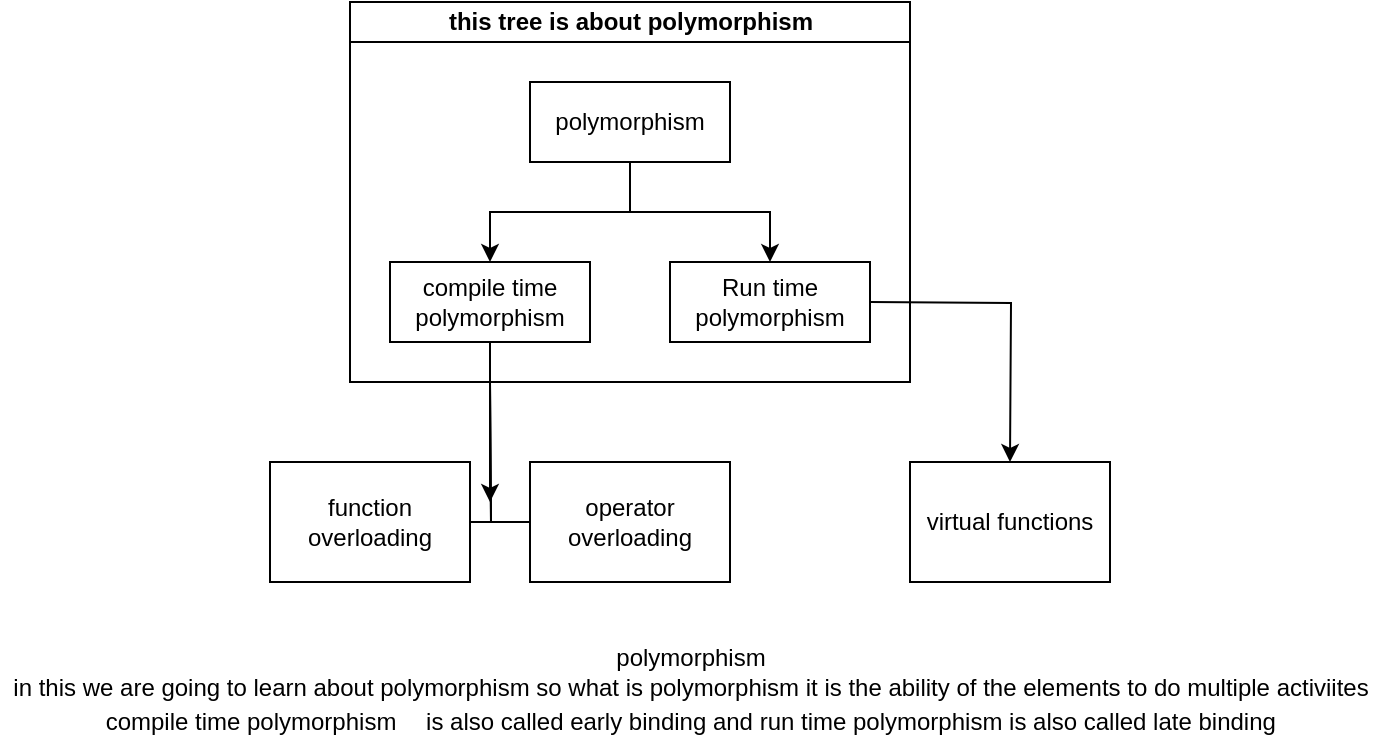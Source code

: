 <mxfile>
    <diagram id="nG9H6BGDz3_Q-kmCs5pL" name="Page-1">
        <mxGraphModel dx="820" dy="374" grid="1" gridSize="10" guides="1" tooltips="1" connect="1" arrows="1" fold="1" page="1" pageScale="1" pageWidth="850" pageHeight="1100" math="0" shadow="0">
            <root>
                <mxCell id="0"/>
                <mxCell id="1" parent="0"/>
                <mxCell id="31" value="this tree is about polymorphism" style="swimlane;html=1;startSize=20;horizontal=1;childLayout=treeLayout;horizontalTree=0;resizable=0;containerType=tree;" vertex="1" parent="1">
                    <mxGeometry x="190" y="30" width="280" height="190" as="geometry"/>
                </mxCell>
                <mxCell id="32" value="polymorphism" style="whiteSpace=wrap;html=1;" vertex="1" parent="31">
                    <mxGeometry x="90" y="40" width="100" height="40" as="geometry"/>
                </mxCell>
                <mxCell id="33" value="compile time polymorphism" style="whiteSpace=wrap;html=1;" vertex="1" parent="31">
                    <mxGeometry x="20" y="130" width="100" height="40" as="geometry"/>
                </mxCell>
                <mxCell id="34" value="" style="edgeStyle=elbowEdgeStyle;elbow=vertical;html=1;rounded=0;" edge="1" parent="31" source="32" target="33">
                    <mxGeometry relative="1" as="geometry"/>
                </mxCell>
                <mxCell id="35" value="Run time polymorphism" style="whiteSpace=wrap;html=1;" vertex="1" parent="31">
                    <mxGeometry x="160" y="130" width="100" height="40" as="geometry"/>
                </mxCell>
                <mxCell id="36" value="" style="edgeStyle=elbowEdgeStyle;elbow=vertical;html=1;rounded=0;" edge="1" parent="31" source="32" target="35">
                    <mxGeometry relative="1" as="geometry"/>
                </mxCell>
                <mxCell id="61" style="edgeStyle=orthogonalEdgeStyle;rounded=0;orthogonalLoop=1;jettySize=auto;html=1;" edge="1" parent="1">
                    <mxGeometry relative="1" as="geometry">
                        <mxPoint x="260" y="280" as="targetPoint"/>
                        <mxPoint x="260" y="200" as="sourcePoint"/>
                    </mxGeometry>
                </mxCell>
                <mxCell id="62" value="" style="edgeStyle=orthogonalEdgeStyle;startArrow=none;endArrow=none;rounded=0;targetPortConstraint=eastwest;sourcePortConstraint=northsouth;" edge="1" target="64" parent="1">
                    <mxGeometry relative="1" as="geometry">
                        <mxPoint x="260" y="220" as="sourcePoint"/>
                    </mxGeometry>
                </mxCell>
                <mxCell id="63" value="" style="edgeStyle=orthogonalEdgeStyle;startArrow=none;endArrow=none;rounded=0;targetPortConstraint=eastwest;sourcePortConstraint=northsouth;" edge="1" target="65" parent="1">
                    <mxGeometry relative="1" as="geometry">
                        <mxPoint x="260" y="220" as="sourcePoint"/>
                    </mxGeometry>
                </mxCell>
                <mxCell id="64" value="function overloading" style="whiteSpace=wrap;html=1;align=center;verticalAlign=middle;treeFolding=1;treeMoving=1;" vertex="1" parent="1">
                    <mxGeometry x="150" y="260" width="100" height="60" as="geometry"/>
                </mxCell>
                <mxCell id="65" value="operator overloading" style="whiteSpace=wrap;html=1;align=center;verticalAlign=middle;treeFolding=1;treeMoving=1;" vertex="1" parent="1">
                    <mxGeometry x="280" y="260" width="100" height="60" as="geometry"/>
                </mxCell>
                <mxCell id="66" style="edgeStyle=orthogonalEdgeStyle;rounded=0;orthogonalLoop=1;jettySize=auto;html=1;" edge="1" parent="1">
                    <mxGeometry relative="1" as="geometry">
                        <mxPoint x="520" y="260" as="targetPoint"/>
                        <mxPoint x="450" y="180" as="sourcePoint"/>
                    </mxGeometry>
                </mxCell>
                <mxCell id="67" value="virtual functions" style="whiteSpace=wrap;html=1;align=center;verticalAlign=middle;treeFolding=1;treeMoving=1;" vertex="1" parent="1">
                    <mxGeometry x="470" y="260" width="100" height="60" as="geometry"/>
                </mxCell>
                <mxCell id="70" value="polymorphism&lt;br&gt;in this we are going to learn about polymorphism so what is polymorphism it is the ability of the elements to do multiple activiites" style="text;html=1;align=center;verticalAlign=middle;resizable=0;points=[];autosize=1;" vertex="1" parent="1">
                    <mxGeometry x="15" y="350" width="690" height="30" as="geometry"/>
                </mxCell>
                <mxCell id="71" value="&lt;span&gt;compile time polymorphism&lt;/span&gt;" style="text;html=1;align=center;verticalAlign=middle;resizable=0;points=[];autosize=1;" vertex="1" parent="1">
                    <mxGeometry x="60" y="380" width="160" height="20" as="geometry"/>
                </mxCell>
                <mxCell id="72" value="is also called early binding and run time polymorphism is also called late binding" style="text;html=1;align=center;verticalAlign=middle;resizable=0;points=[];autosize=1;" vertex="1" parent="1">
                    <mxGeometry x="220" y="380" width="440" height="20" as="geometry"/>
                </mxCell>
            </root>
        </mxGraphModel>
    </diagram>
</mxfile>